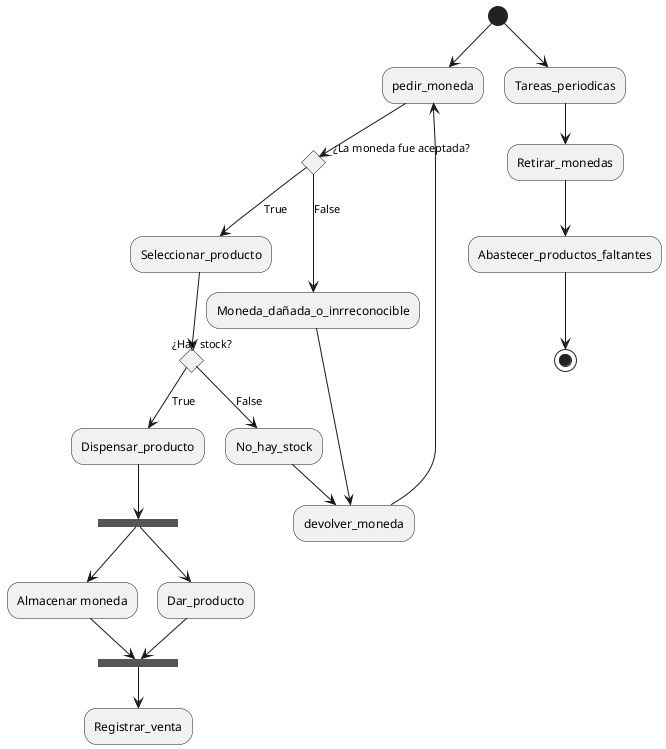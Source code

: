 @startuml Maquina expendedora

(*) --> "pedir_moneda"
if "¿La moneda fue aceptada?" then
    --> [True] "Seleccionar_producto"
    if "¿Hay stock?" then
        --> [True] "Dispensar_producto"
        --> ===F1===
        --> "Almacenar moneda"
        --> ===J1===
        ===F1=== --> "Dar_producto"
        --> ===J1===
        --> "Registrar_venta"
    else
        --> [False] "No_hay_stock"
        --> "devolver_moneda"
    endif 
else
    --> [False] "Moneda_dañada_o_inrreconocible"
    --> "devolver_moneda"
    --> "pedir_moneda"
endif

(*) --> "Tareas_periodicas" 
--> "Retirar_monedas"
--> Abastecer_productos_faltantes
--> (*)
@enduml